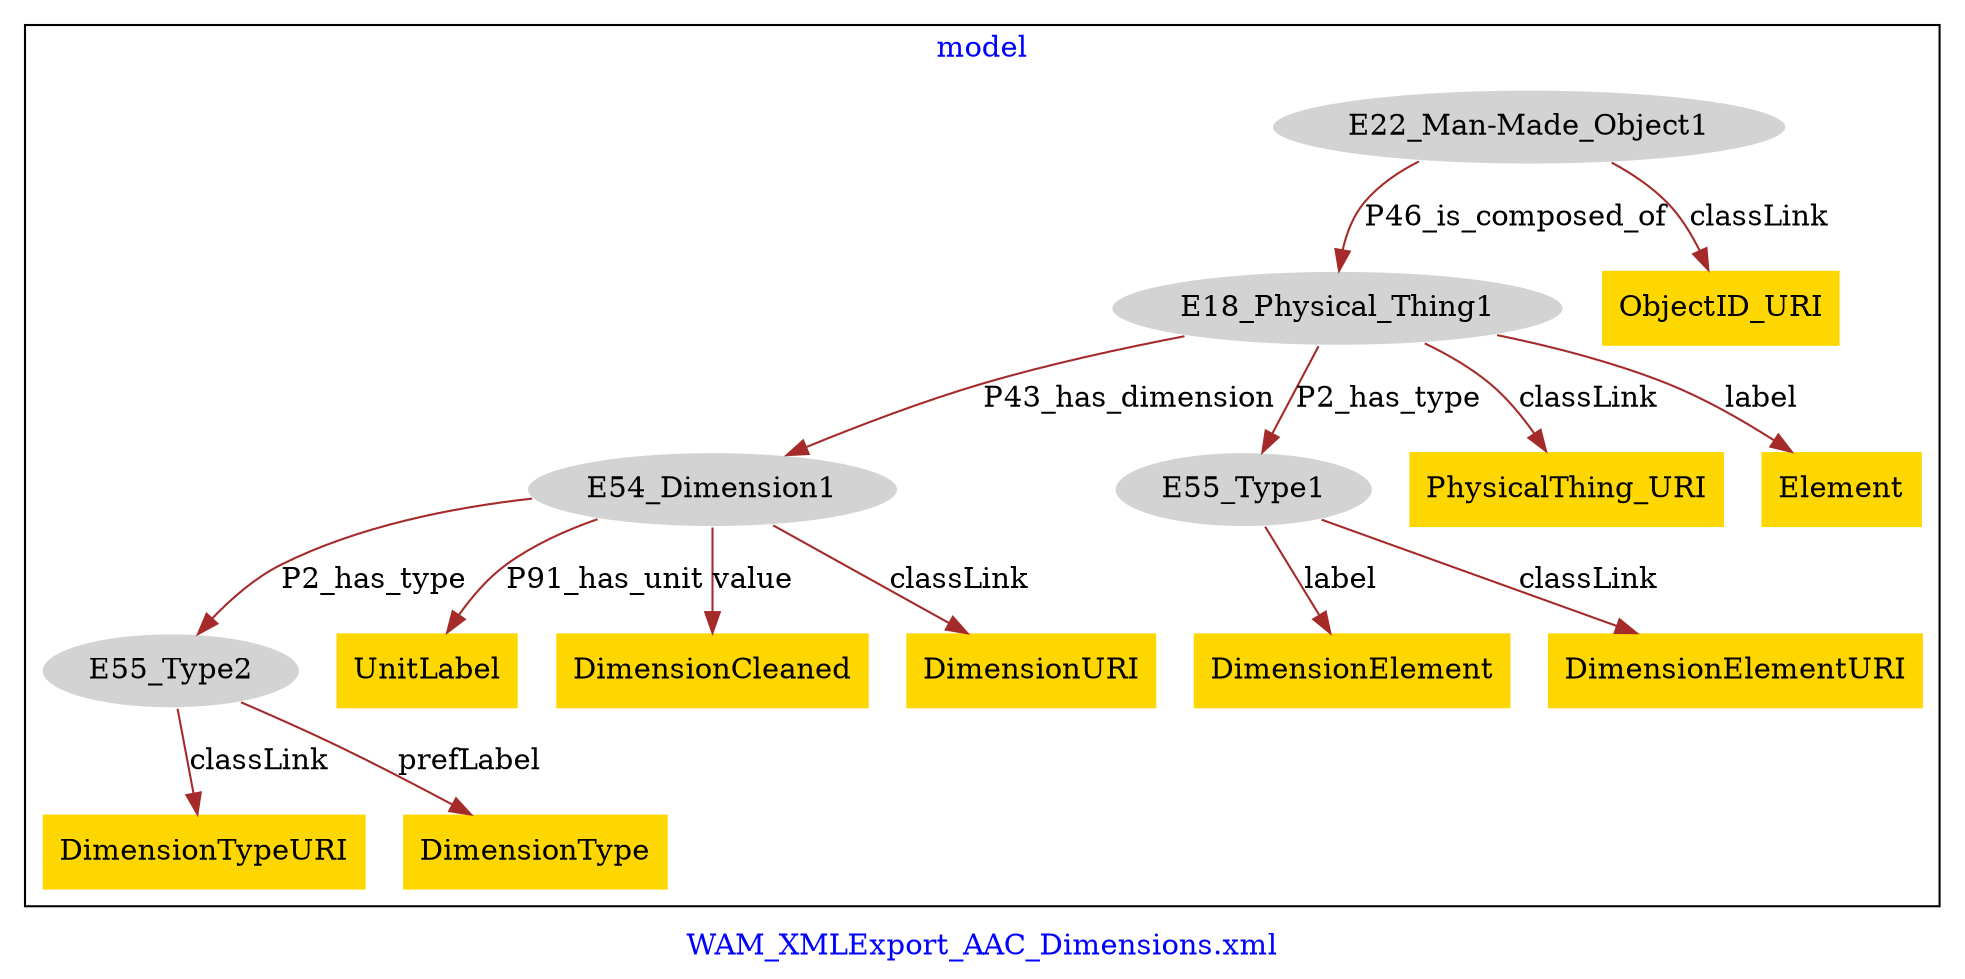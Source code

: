 digraph n0 {
fontcolor="blue"
remincross="true"
label="WAM_XMLExport_AAC_Dimensions.xml"
subgraph cluster {
label="model"
n2[style="filled",color="white",fillcolor="lightgray",label="E18_Physical_Thing1"];
n3[style="filled",color="white",fillcolor="lightgray",label="E54_Dimension1"];
n4[style="filled",color="white",fillcolor="lightgray",label="E55_Type1"];
n5[style="filled",color="white",fillcolor="lightgray",label="E22_Man-Made_Object1"];
n6[style="filled",color="white",fillcolor="lightgray",label="E55_Type2"];
n7[shape="plaintext",style="filled",fillcolor="gold",label="UnitLabel"];
n8[shape="plaintext",style="filled",fillcolor="gold",label="DimensionElement"];
n9[shape="plaintext",style="filled",fillcolor="gold",label="ObjectID_URI"];
n10[shape="plaintext",style="filled",fillcolor="gold",label="DimensionTypeURI"];
n11[shape="plaintext",style="filled",fillcolor="gold",label="PhysicalThing_URI"];
n12[shape="plaintext",style="filled",fillcolor="gold",label="Element"];
n13[shape="plaintext",style="filled",fillcolor="gold",label="DimensionType"];
n14[shape="plaintext",style="filled",fillcolor="gold",label="DimensionCleaned"];
n15[shape="plaintext",style="filled",fillcolor="gold",label="DimensionElementURI"];
n16[shape="plaintext",style="filled",fillcolor="gold",label="DimensionURI"];
}
n2 -> n3[color="brown",fontcolor="black",label="P43_has_dimension"]
n2 -> n4[color="brown",fontcolor="black",label="P2_has_type"]
n5 -> n2[color="brown",fontcolor="black",label="P46_is_composed_of"]
n3 -> n6[color="brown",fontcolor="black",label="P2_has_type"]
n3 -> n7[color="brown",fontcolor="black",label="P91_has_unit"]
n4 -> n8[color="brown",fontcolor="black",label="label"]
n5 -> n9[color="brown",fontcolor="black",label="classLink"]
n6 -> n10[color="brown",fontcolor="black",label="classLink"]
n2 -> n11[color="brown",fontcolor="black",label="classLink"]
n2 -> n12[color="brown",fontcolor="black",label="label"]
n6 -> n13[color="brown",fontcolor="black",label="prefLabel"]
n3 -> n14[color="brown",fontcolor="black",label="value"]
n4 -> n15[color="brown",fontcolor="black",label="classLink"]
n3 -> n16[color="brown",fontcolor="black",label="classLink"]
}
